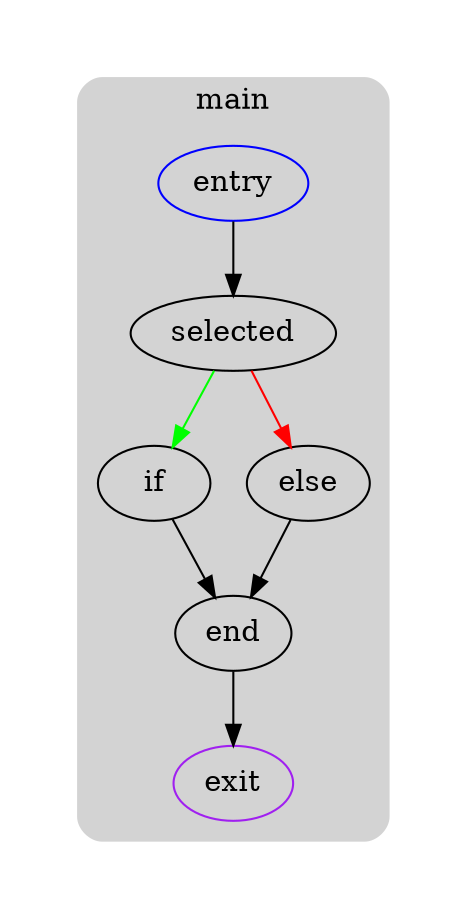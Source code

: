 digraph G {
  compound=true
  subgraph cluster_ {
    peripheries=0
    margin=10
    subgraph cluster_0_wrapper {
      peripheries=0
      margin=15
      subgraph cluster_0 {
        label="main"
        color=darkgray
        style=rounded
        bgcolor=lightgray
        margin=10
        cluster_0_0[label="entry",shape=oval,color=blue,rank=source]
        cluster_0_1[label="selected",shape=oval]
        cluster_0_2[label="if",shape=oval]
        cluster_0_3[label="else",shape=oval]
        cluster_0_4[label="end",shape=oval]
        cluster_0_exit[label=exit,color=purple,rank=sink]
        cluster_0_0 -> cluster_0_1
        cluster_0_1 -> cluster_0_2 [color=green]
        cluster_0_1 -> cluster_0_3 [color=red]
        cluster_0_2 -> cluster_0_4
        cluster_0_3 -> cluster_0_4
        cluster_0_4 -> cluster_0_exit [color=black]
      }
    }
  }
}
